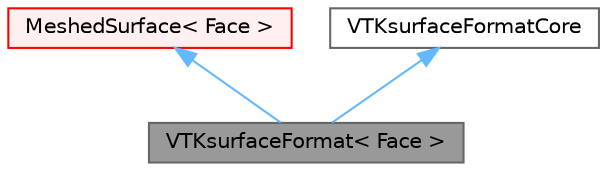 digraph "VTKsurfaceFormat&lt; Face &gt;"
{
 // LATEX_PDF_SIZE
  bgcolor="transparent";
  edge [fontname=Helvetica,fontsize=10,labelfontname=Helvetica,labelfontsize=10];
  node [fontname=Helvetica,fontsize=10,shape=box,height=0.2,width=0.4];
  Node1 [id="Node000001",label="VTKsurfaceFormat\< Face \>",height=0.2,width=0.4,color="gray40", fillcolor="grey60", style="filled", fontcolor="black",tooltip="Read/write VTK legacy format (ASCII) for surfaces."];
  Node2 -> Node1 [id="edge1_Node000001_Node000002",dir="back",color="steelblue1",style="solid",tooltip=" "];
  Node2 [id="Node000002",label="MeshedSurface\< Face \>",height=0.2,width=0.4,color="red", fillcolor="#FFF0F0", style="filled",URL="$classFoam_1_1MeshedSurface.html",tooltip="A surface geometry mesh with zone information, not to be confused with the similarly named surfaceMes..."];
  Node12 -> Node1 [id="edge2_Node000001_Node000012",dir="back",color="steelblue1",style="solid",tooltip=" "];
  Node12 [id="Node000012",label="VTKsurfaceFormatCore",height=0.2,width=0.4,color="gray40", fillcolor="white", style="filled",URL="$classFoam_1_1fileFormats_1_1VTKsurfaceFormatCore.html",tooltip="Internal class used by the VTKsurfaceFormat Format is LEGACY_ASCII."];
}
